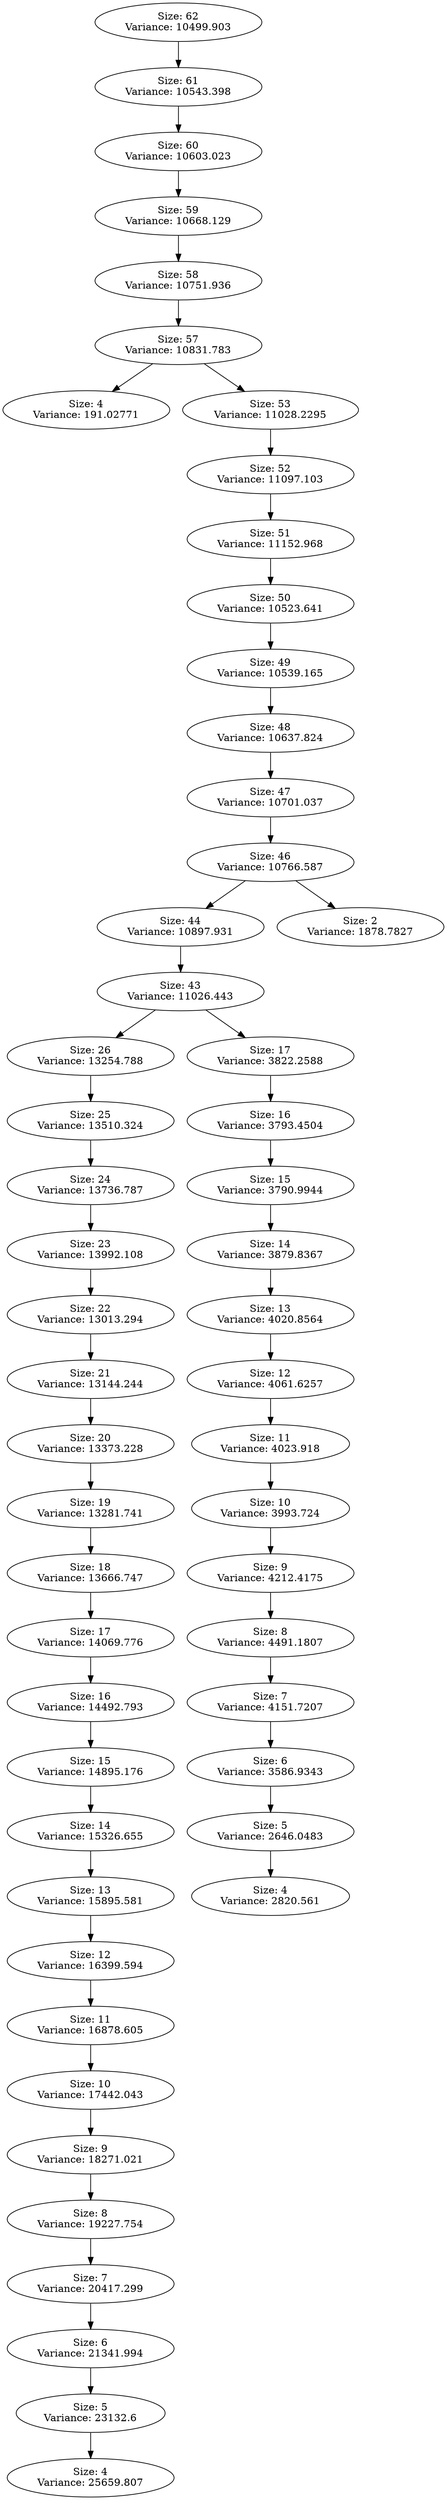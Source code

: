 DIGRAPH G {
"Size: 62\nVariance: 10499.903" -> "Size: 61\nVariance: 10543.398" L=0;
"Size: 61\nVariance: 10543.398" -> "Size: 60\nVariance: 10603.023" L=1;
"Size: 60\nVariance: 10603.023" -> "Size: 59\nVariance: 10668.129" L=2;
"Size: 59\nVariance: 10668.129" -> "Size: 58\nVariance: 10751.936" L=3;
"Size: 58\nVariance: 10751.936" -> "Size: 57\nVariance: 10831.783" L=4;
"Size: 57\nVariance: 10831.783" -> "Size: 4\nVariance: 191.02771" L=5;
"Size: 57\nVariance: 10831.783" -> "Size: 53\nVariance: 11028.2295" L=5;
"Size: 53\nVariance: 11028.2295" -> "Size: 52\nVariance: 11097.103" L=6;
"Size: 52\nVariance: 11097.103" -> "Size: 51\nVariance: 11152.968" L=7;
"Size: 51\nVariance: 11152.968" -> "Size: 50\nVariance: 10523.641" L=8;
"Size: 50\nVariance: 10523.641" -> "Size: 49\nVariance: 10539.165" L=9;
"Size: 49\nVariance: 10539.165" -> "Size: 48\nVariance: 10637.824" L=10;
"Size: 48\nVariance: 10637.824" -> "Size: 47\nVariance: 10701.037" L=11;
"Size: 47\nVariance: 10701.037" -> "Size: 46\nVariance: 10766.587" L=12;
"Size: 46\nVariance: 10766.587" -> "Size: 44\nVariance: 10897.931" L=13;
"Size: 46\nVariance: 10766.587" -> "Size: 2\nVariance: 1878.7827" L=13;
"Size: 44\nVariance: 10897.931" -> "Size: 43\nVariance: 11026.443" L=14;
"Size: 43\nVariance: 11026.443" -> "Size: 26\nVariance: 13254.788" L=15;
"Size: 43\nVariance: 11026.443" -> "Size: 17\nVariance: 3822.2588" L=15;
"Size: 26\nVariance: 13254.788" -> "Size: 25\nVariance: 13510.324" L=16;
"Size: 25\nVariance: 13510.324" -> "Size: 24\nVariance: 13736.787" L=17;
"Size: 24\nVariance: 13736.787" -> "Size: 23\nVariance: 13992.108" L=18;
"Size: 23\nVariance: 13992.108" -> "Size: 22\nVariance: 13013.294" L=19;
"Size: 22\nVariance: 13013.294" -> "Size: 21\nVariance: 13144.244" L=20;
"Size: 21\nVariance: 13144.244" -> "Size: 20\nVariance: 13373.228" L=21;
"Size: 20\nVariance: 13373.228" -> "Size: 19\nVariance: 13281.741" L=22;
"Size: 19\nVariance: 13281.741" -> "Size: 18\nVariance: 13666.747" L=23;
"Size: 18\nVariance: 13666.747" -> "Size: 17\nVariance: 14069.776" L=24;
"Size: 17\nVariance: 14069.776" -> "Size: 16\nVariance: 14492.793" L=25;
"Size: 16\nVariance: 14492.793" -> "Size: 15\nVariance: 14895.176" L=26;
"Size: 15\nVariance: 14895.176" -> "Size: 14\nVariance: 15326.655" L=27;
"Size: 14\nVariance: 15326.655" -> "Size: 13\nVariance: 15895.581" L=28;
"Size: 13\nVariance: 15895.581" -> "Size: 12\nVariance: 16399.594" L=29;
"Size: 12\nVariance: 16399.594" -> "Size: 11\nVariance: 16878.605" L=30;
"Size: 11\nVariance: 16878.605" -> "Size: 10\nVariance: 17442.043" L=31;
"Size: 10\nVariance: 17442.043" -> "Size: 9\nVariance: 18271.021" L=32;
"Size: 9\nVariance: 18271.021" -> "Size: 8\nVariance: 19227.754" L=33;
"Size: 8\nVariance: 19227.754" -> "Size: 7\nVariance: 20417.299" L=34;
"Size: 7\nVariance: 20417.299" -> "Size: 6\nVariance: 21341.994" L=35;
"Size: 6\nVariance: 21341.994" -> "Size: 5\nVariance: 23132.6" L=36;
"Size: 5\nVariance: 23132.6" -> "Size: 4\nVariance: 25659.807" L=37;
"Size: 17\nVariance: 3822.2588" -> "Size: 16\nVariance: 3793.4504" L=16;
"Size: 16\nVariance: 3793.4504" -> "Size: 15\nVariance: 3790.9944" L=17;
"Size: 15\nVariance: 3790.9944" -> "Size: 14\nVariance: 3879.8367" L=18;
"Size: 14\nVariance: 3879.8367" -> "Size: 13\nVariance: 4020.8564" L=19;
"Size: 13\nVariance: 4020.8564" -> "Size: 12\nVariance: 4061.6257" L=20;
"Size: 12\nVariance: 4061.6257" -> "Size: 11\nVariance: 4023.918" L=21;
"Size: 11\nVariance: 4023.918" -> "Size: 10\nVariance: 3993.724" L=22;
"Size: 10\nVariance: 3993.724" -> "Size: 9\nVariance: 4212.4175" L=23;
"Size: 9\nVariance: 4212.4175" -> "Size: 8\nVariance: 4491.1807" L=24;
"Size: 8\nVariance: 4491.1807" -> "Size: 7\nVariance: 4151.7207" L=25;
"Size: 7\nVariance: 4151.7207" -> "Size: 6\nVariance: 3586.9343" L=26;
"Size: 6\nVariance: 3586.9343" -> "Size: 5\nVariance: 2646.0483" L=27;
"Size: 5\nVariance: 2646.0483" -> "Size: 4\nVariance: 2820.561" L=28;
}
